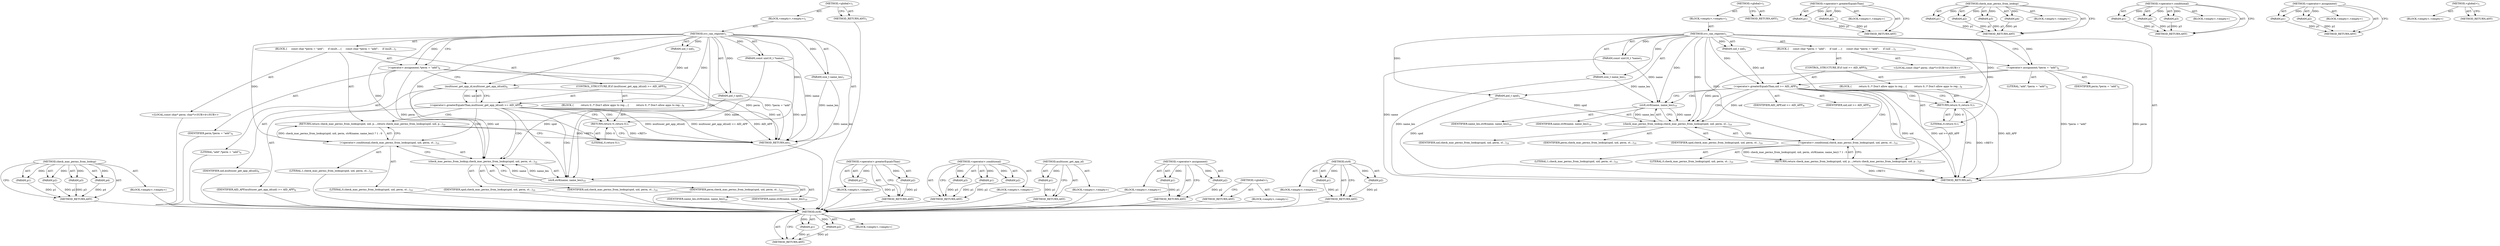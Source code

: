 digraph "str8" {
vulnerable_88 [label=<(METHOD,str8)>];
vulnerable_89 [label=<(PARAM,p1)>];
vulnerable_90 [label=<(PARAM,p2)>];
vulnerable_91 [label=<(BLOCK,&lt;empty&gt;,&lt;empty&gt;)>];
vulnerable_92 [label=<(METHOD_RETURN,ANY)>];
vulnerable_6 [label=<(METHOD,&lt;global&gt;)<SUB>1</SUB>>];
vulnerable_7 [label=<(BLOCK,&lt;empty&gt;,&lt;empty&gt;)<SUB>1</SUB>>];
vulnerable_8 [label=<(METHOD,svc_can_register)<SUB>1</SUB>>];
vulnerable_9 [label=<(PARAM,const uint16_t *name)<SUB>1</SUB>>];
vulnerable_10 [label=<(PARAM,size_t name_len)<SUB>1</SUB>>];
vulnerable_11 [label=<(PARAM,pid_t spid)<SUB>1</SUB>>];
vulnerable_12 [label=<(PARAM,uid_t uid)<SUB>1</SUB>>];
vulnerable_13 [label=<(BLOCK,{
     const char *perm = &quot;add&quot;;
 
    if (uid ...,{
     const char *perm = &quot;add&quot;;
 
    if (uid ...)<SUB>3</SUB>>];
vulnerable_14 [label="<(LOCAL,const char* perm: char*)<SUB>4</SUB>>"];
vulnerable_15 [label=<(&lt;operator&gt;.assignment,*perm = &quot;add&quot;)<SUB>4</SUB>>];
vulnerable_16 [label=<(IDENTIFIER,perm,*perm = &quot;add&quot;)<SUB>4</SUB>>];
vulnerable_17 [label=<(LITERAL,&quot;add&quot;,*perm = &quot;add&quot;)<SUB>4</SUB>>];
vulnerable_18 [label=<(CONTROL_STRUCTURE,IF,if (uid &gt;= AID_APP))<SUB>6</SUB>>];
vulnerable_19 [label=<(&lt;operator&gt;.greaterEqualsThan,uid &gt;= AID_APP)<SUB>6</SUB>>];
vulnerable_20 [label=<(IDENTIFIER,uid,uid &gt;= AID_APP)<SUB>6</SUB>>];
vulnerable_21 [label=<(IDENTIFIER,AID_APP,uid &gt;= AID_APP)<SUB>6</SUB>>];
vulnerable_22 [label=<(BLOCK,{
         return 0; /* Don't allow apps to reg...,{
         return 0; /* Don't allow apps to reg...)<SUB>6</SUB>>];
vulnerable_23 [label=<(RETURN,return 0;,return 0;)<SUB>7</SUB>>];
vulnerable_24 [label=<(LITERAL,0,return 0;)<SUB>7</SUB>>];
vulnerable_25 [label=<(RETURN,return check_mac_perms_from_lookup(spid, uid, p...,return check_mac_perms_from_lookup(spid, uid, p...)<SUB>10</SUB>>];
vulnerable_26 [label=<(&lt;operator&gt;.conditional,check_mac_perms_from_lookup(spid, uid, perm, st...)<SUB>10</SUB>>];
vulnerable_27 [label=<(check_mac_perms_from_lookup,check_mac_perms_from_lookup(spid, uid, perm, st...)<SUB>10</SUB>>];
vulnerable_28 [label=<(IDENTIFIER,spid,check_mac_perms_from_lookup(spid, uid, perm, st...)<SUB>10</SUB>>];
vulnerable_29 [label=<(IDENTIFIER,uid,check_mac_perms_from_lookup(spid, uid, perm, st...)<SUB>10</SUB>>];
vulnerable_30 [label=<(IDENTIFIER,perm,check_mac_perms_from_lookup(spid, uid, perm, st...)<SUB>10</SUB>>];
vulnerable_31 [label=<(str8,str8(name, name_len))<SUB>10</SUB>>];
vulnerable_32 [label=<(IDENTIFIER,name,str8(name, name_len))<SUB>10</SUB>>];
vulnerable_33 [label=<(IDENTIFIER,name_len,str8(name, name_len))<SUB>10</SUB>>];
vulnerable_34 [label=<(LITERAL,1,check_mac_perms_from_lookup(spid, uid, perm, st...)<SUB>10</SUB>>];
vulnerable_35 [label=<(LITERAL,0,check_mac_perms_from_lookup(spid, uid, perm, st...)<SUB>10</SUB>>];
vulnerable_36 [label=<(METHOD_RETURN,int)<SUB>1</SUB>>];
vulnerable_38 [label=<(METHOD_RETURN,ANY)<SUB>1</SUB>>];
vulnerable_70 [label=<(METHOD,&lt;operator&gt;.greaterEqualsThan)>];
vulnerable_71 [label=<(PARAM,p1)>];
vulnerable_72 [label=<(PARAM,p2)>];
vulnerable_73 [label=<(BLOCK,&lt;empty&gt;,&lt;empty&gt;)>];
vulnerable_74 [label=<(METHOD_RETURN,ANY)>];
vulnerable_81 [label=<(METHOD,check_mac_perms_from_lookup)>];
vulnerable_82 [label=<(PARAM,p1)>];
vulnerable_83 [label=<(PARAM,p2)>];
vulnerable_84 [label=<(PARAM,p3)>];
vulnerable_85 [label=<(PARAM,p4)>];
vulnerable_86 [label=<(BLOCK,&lt;empty&gt;,&lt;empty&gt;)>];
vulnerable_87 [label=<(METHOD_RETURN,ANY)>];
vulnerable_75 [label=<(METHOD,&lt;operator&gt;.conditional)>];
vulnerable_76 [label=<(PARAM,p1)>];
vulnerable_77 [label=<(PARAM,p2)>];
vulnerable_78 [label=<(PARAM,p3)>];
vulnerable_79 [label=<(BLOCK,&lt;empty&gt;,&lt;empty&gt;)>];
vulnerable_80 [label=<(METHOD_RETURN,ANY)>];
vulnerable_65 [label=<(METHOD,&lt;operator&gt;.assignment)>];
vulnerable_66 [label=<(PARAM,p1)>];
vulnerable_67 [label=<(PARAM,p2)>];
vulnerable_68 [label=<(BLOCK,&lt;empty&gt;,&lt;empty&gt;)>];
vulnerable_69 [label=<(METHOD_RETURN,ANY)>];
vulnerable_59 [label=<(METHOD,&lt;global&gt;)<SUB>1</SUB>>];
vulnerable_60 [label=<(BLOCK,&lt;empty&gt;,&lt;empty&gt;)>];
vulnerable_61 [label=<(METHOD_RETURN,ANY)>];
fixed_86 [label=<(METHOD,check_mac_perms_from_lookup)>];
fixed_87 [label=<(PARAM,p1)>];
fixed_88 [label=<(PARAM,p2)>];
fixed_89 [label=<(PARAM,p3)>];
fixed_90 [label=<(PARAM,p4)>];
fixed_91 [label=<(BLOCK,&lt;empty&gt;,&lt;empty&gt;)>];
fixed_92 [label=<(METHOD_RETURN,ANY)>];
fixed_6 [label=<(METHOD,&lt;global&gt;)<SUB>1</SUB>>];
fixed_7 [label=<(BLOCK,&lt;empty&gt;,&lt;empty&gt;)<SUB>1</SUB>>];
fixed_8 [label=<(METHOD,svc_can_register)<SUB>1</SUB>>];
fixed_9 [label=<(PARAM,const uint16_t *name)<SUB>1</SUB>>];
fixed_10 [label=<(PARAM,size_t name_len)<SUB>1</SUB>>];
fixed_11 [label=<(PARAM,pid_t spid)<SUB>1</SUB>>];
fixed_12 [label=<(PARAM,uid_t uid)<SUB>1</SUB>>];
fixed_13 [label=<(BLOCK,{
     const char *perm = &quot;add&quot;;
 
    if (mult...,{
     const char *perm = &quot;add&quot;;
 
    if (mult...)<SUB>3</SUB>>];
fixed_14 [label="<(LOCAL,const char* perm: char*)<SUB>4</SUB>>"];
fixed_15 [label=<(&lt;operator&gt;.assignment,*perm = &quot;add&quot;)<SUB>4</SUB>>];
fixed_16 [label=<(IDENTIFIER,perm,*perm = &quot;add&quot;)<SUB>4</SUB>>];
fixed_17 [label=<(LITERAL,&quot;add&quot;,*perm = &quot;add&quot;)<SUB>4</SUB>>];
fixed_18 [label=<(CONTROL_STRUCTURE,IF,if (multiuser_get_app_id(uid) &gt;= AID_APP))<SUB>6</SUB>>];
fixed_19 [label=<(&lt;operator&gt;.greaterEqualsThan,multiuser_get_app_id(uid) &gt;= AID_APP)<SUB>6</SUB>>];
fixed_20 [label=<(multiuser_get_app_id,multiuser_get_app_id(uid))<SUB>6</SUB>>];
fixed_21 [label=<(IDENTIFIER,uid,multiuser_get_app_id(uid))<SUB>6</SUB>>];
fixed_22 [label=<(IDENTIFIER,AID_APP,multiuser_get_app_id(uid) &gt;= AID_APP)<SUB>6</SUB>>];
fixed_23 [label=<(BLOCK,{
         return 0; /* Don't allow apps to reg...,{
         return 0; /* Don't allow apps to reg...)<SUB>6</SUB>>];
fixed_24 [label=<(RETURN,return 0;,return 0;)<SUB>7</SUB>>];
fixed_25 [label=<(LITERAL,0,return 0;)<SUB>7</SUB>>];
fixed_26 [label=<(RETURN,return check_mac_perms_from_lookup(spid, uid, p...,return check_mac_perms_from_lookup(spid, uid, p...)<SUB>10</SUB>>];
fixed_27 [label=<(&lt;operator&gt;.conditional,check_mac_perms_from_lookup(spid, uid, perm, st...)<SUB>10</SUB>>];
fixed_28 [label=<(check_mac_perms_from_lookup,check_mac_perms_from_lookup(spid, uid, perm, st...)<SUB>10</SUB>>];
fixed_29 [label=<(IDENTIFIER,spid,check_mac_perms_from_lookup(spid, uid, perm, st...)<SUB>10</SUB>>];
fixed_30 [label=<(IDENTIFIER,uid,check_mac_perms_from_lookup(spid, uid, perm, st...)<SUB>10</SUB>>];
fixed_31 [label=<(IDENTIFIER,perm,check_mac_perms_from_lookup(spid, uid, perm, st...)<SUB>10</SUB>>];
fixed_32 [label=<(str8,str8(name, name_len))<SUB>10</SUB>>];
fixed_33 [label=<(IDENTIFIER,name,str8(name, name_len))<SUB>10</SUB>>];
fixed_34 [label=<(IDENTIFIER,name_len,str8(name, name_len))<SUB>10</SUB>>];
fixed_35 [label=<(LITERAL,1,check_mac_perms_from_lookup(spid, uid, perm, st...)<SUB>10</SUB>>];
fixed_36 [label=<(LITERAL,0,check_mac_perms_from_lookup(spid, uid, perm, st...)<SUB>10</SUB>>];
fixed_37 [label=<(METHOD_RETURN,int)<SUB>1</SUB>>];
fixed_39 [label=<(METHOD_RETURN,ANY)<SUB>1</SUB>>];
fixed_71 [label=<(METHOD,&lt;operator&gt;.greaterEqualsThan)>];
fixed_72 [label=<(PARAM,p1)>];
fixed_73 [label=<(PARAM,p2)>];
fixed_74 [label=<(BLOCK,&lt;empty&gt;,&lt;empty&gt;)>];
fixed_75 [label=<(METHOD_RETURN,ANY)>];
fixed_80 [label=<(METHOD,&lt;operator&gt;.conditional)>];
fixed_81 [label=<(PARAM,p1)>];
fixed_82 [label=<(PARAM,p2)>];
fixed_83 [label=<(PARAM,p3)>];
fixed_84 [label=<(BLOCK,&lt;empty&gt;,&lt;empty&gt;)>];
fixed_85 [label=<(METHOD_RETURN,ANY)>];
fixed_76 [label=<(METHOD,multiuser_get_app_id)>];
fixed_77 [label=<(PARAM,p1)>];
fixed_78 [label=<(BLOCK,&lt;empty&gt;,&lt;empty&gt;)>];
fixed_79 [label=<(METHOD_RETURN,ANY)>];
fixed_66 [label=<(METHOD,&lt;operator&gt;.assignment)>];
fixed_67 [label=<(PARAM,p1)>];
fixed_68 [label=<(PARAM,p2)>];
fixed_69 [label=<(BLOCK,&lt;empty&gt;,&lt;empty&gt;)>];
fixed_70 [label=<(METHOD_RETURN,ANY)>];
fixed_60 [label=<(METHOD,&lt;global&gt;)<SUB>1</SUB>>];
fixed_61 [label=<(BLOCK,&lt;empty&gt;,&lt;empty&gt;)>];
fixed_62 [label=<(METHOD_RETURN,ANY)>];
fixed_93 [label=<(METHOD,str8)>];
fixed_94 [label=<(PARAM,p1)>];
fixed_95 [label=<(PARAM,p2)>];
fixed_96 [label=<(BLOCK,&lt;empty&gt;,&lt;empty&gt;)>];
fixed_97 [label=<(METHOD_RETURN,ANY)>];
vulnerable_88 -> vulnerable_89  [key=0, label="AST: "];
vulnerable_88 -> vulnerable_89  [key=1, label="DDG: "];
vulnerable_88 -> vulnerable_91  [key=0, label="AST: "];
vulnerable_88 -> vulnerable_90  [key=0, label="AST: "];
vulnerable_88 -> vulnerable_90  [key=1, label="DDG: "];
vulnerable_88 -> vulnerable_92  [key=0, label="AST: "];
vulnerable_88 -> vulnerable_92  [key=1, label="CFG: "];
vulnerable_89 -> vulnerable_92  [key=0, label="DDG: p1"];
vulnerable_90 -> vulnerable_92  [key=0, label="DDG: p2"];
vulnerable_6 -> vulnerable_7  [key=0, label="AST: "];
vulnerable_6 -> vulnerable_38  [key=0, label="AST: "];
vulnerable_6 -> vulnerable_38  [key=1, label="CFG: "];
vulnerable_7 -> vulnerable_8  [key=0, label="AST: "];
vulnerable_8 -> vulnerable_9  [key=0, label="AST: "];
vulnerable_8 -> vulnerable_9  [key=1, label="DDG: "];
vulnerable_8 -> vulnerable_10  [key=0, label="AST: "];
vulnerable_8 -> vulnerable_10  [key=1, label="DDG: "];
vulnerable_8 -> vulnerable_11  [key=0, label="AST: "];
vulnerable_8 -> vulnerable_11  [key=1, label="DDG: "];
vulnerable_8 -> vulnerable_12  [key=0, label="AST: "];
vulnerable_8 -> vulnerable_12  [key=1, label="DDG: "];
vulnerable_8 -> vulnerable_13  [key=0, label="AST: "];
vulnerable_8 -> vulnerable_36  [key=0, label="AST: "];
vulnerable_8 -> vulnerable_15  [key=0, label="CFG: "];
vulnerable_8 -> vulnerable_15  [key=1, label="DDG: "];
vulnerable_8 -> vulnerable_26  [key=0, label="DDG: "];
vulnerable_8 -> vulnerable_19  [key=0, label="DDG: "];
vulnerable_8 -> vulnerable_23  [key=0, label="DDG: "];
vulnerable_8 -> vulnerable_24  [key=0, label="DDG: "];
vulnerable_8 -> vulnerable_27  [key=0, label="DDG: "];
vulnerable_8 -> vulnerable_31  [key=0, label="DDG: "];
vulnerable_9 -> vulnerable_36  [key=0, label="DDG: name"];
vulnerable_9 -> vulnerable_31  [key=0, label="DDG: name"];
vulnerable_10 -> vulnerable_36  [key=0, label="DDG: name_len"];
vulnerable_10 -> vulnerable_31  [key=0, label="DDG: name_len"];
vulnerable_11 -> vulnerable_36  [key=0, label="DDG: spid"];
vulnerable_11 -> vulnerable_27  [key=0, label="DDG: spid"];
vulnerable_12 -> vulnerable_19  [key=0, label="DDG: uid"];
vulnerable_13 -> vulnerable_14  [key=0, label="AST: "];
vulnerable_13 -> vulnerable_15  [key=0, label="AST: "];
vulnerable_13 -> vulnerable_18  [key=0, label="AST: "];
vulnerable_13 -> vulnerable_25  [key=0, label="AST: "];
vulnerable_15 -> vulnerable_16  [key=0, label="AST: "];
vulnerable_15 -> vulnerable_17  [key=0, label="AST: "];
vulnerable_15 -> vulnerable_19  [key=0, label="CFG: "];
vulnerable_15 -> vulnerable_36  [key=0, label="DDG: perm"];
vulnerable_15 -> vulnerable_36  [key=1, label="DDG: *perm = &quot;add&quot;"];
vulnerable_15 -> vulnerable_27  [key=0, label="DDG: perm"];
vulnerable_18 -> vulnerable_19  [key=0, label="AST: "];
vulnerable_18 -> vulnerable_22  [key=0, label="AST: "];
vulnerable_19 -> vulnerable_20  [key=0, label="AST: "];
vulnerable_19 -> vulnerable_21  [key=0, label="AST: "];
vulnerable_19 -> vulnerable_23  [key=0, label="CFG: "];
vulnerable_19 -> vulnerable_23  [key=1, label="CDG: "];
vulnerable_19 -> vulnerable_31  [key=0, label="CFG: "];
vulnerable_19 -> vulnerable_31  [key=1, label="CDG: "];
vulnerable_19 -> vulnerable_36  [key=0, label="DDG: uid"];
vulnerable_19 -> vulnerable_36  [key=1, label="DDG: uid &gt;= AID_APP"];
vulnerable_19 -> vulnerable_36  [key=2, label="DDG: AID_APP"];
vulnerable_19 -> vulnerable_27  [key=0, label="DDG: uid"];
vulnerable_19 -> vulnerable_27  [key=1, label="CDG: "];
vulnerable_19 -> vulnerable_26  [key=0, label="CDG: "];
vulnerable_19 -> vulnerable_25  [key=0, label="CDG: "];
vulnerable_22 -> vulnerable_23  [key=0, label="AST: "];
vulnerable_23 -> vulnerable_24  [key=0, label="AST: "];
vulnerable_23 -> vulnerable_36  [key=0, label="CFG: "];
vulnerable_23 -> vulnerable_36  [key=1, label="DDG: &lt;RET&gt;"];
vulnerable_24 -> vulnerable_23  [key=0, label="DDG: 0"];
vulnerable_25 -> vulnerable_26  [key=0, label="AST: "];
vulnerable_25 -> vulnerable_36  [key=0, label="CFG: "];
vulnerable_25 -> vulnerable_36  [key=1, label="DDG: &lt;RET&gt;"];
vulnerable_26 -> vulnerable_27  [key=0, label="AST: "];
vulnerable_26 -> vulnerable_34  [key=0, label="AST: "];
vulnerable_26 -> vulnerable_35  [key=0, label="AST: "];
vulnerable_26 -> vulnerable_25  [key=0, label="CFG: "];
vulnerable_26 -> vulnerable_25  [key=1, label="DDG: check_mac_perms_from_lookup(spid, uid, perm, str8(name, name_len)) ? 1 : 0"];
vulnerable_27 -> vulnerable_28  [key=0, label="AST: "];
vulnerable_27 -> vulnerable_29  [key=0, label="AST: "];
vulnerable_27 -> vulnerable_30  [key=0, label="AST: "];
vulnerable_27 -> vulnerable_31  [key=0, label="AST: "];
vulnerable_27 -> vulnerable_26  [key=0, label="CFG: "];
vulnerable_31 -> vulnerable_32  [key=0, label="AST: "];
vulnerable_31 -> vulnerable_33  [key=0, label="AST: "];
vulnerable_31 -> vulnerable_27  [key=0, label="CFG: "];
vulnerable_31 -> vulnerable_27  [key=1, label="DDG: name"];
vulnerable_31 -> vulnerable_27  [key=2, label="DDG: name_len"];
vulnerable_70 -> vulnerable_71  [key=0, label="AST: "];
vulnerable_70 -> vulnerable_71  [key=1, label="DDG: "];
vulnerable_70 -> vulnerable_73  [key=0, label="AST: "];
vulnerable_70 -> vulnerable_72  [key=0, label="AST: "];
vulnerable_70 -> vulnerable_72  [key=1, label="DDG: "];
vulnerable_70 -> vulnerable_74  [key=0, label="AST: "];
vulnerable_70 -> vulnerable_74  [key=1, label="CFG: "];
vulnerable_71 -> vulnerable_74  [key=0, label="DDG: p1"];
vulnerable_72 -> vulnerable_74  [key=0, label="DDG: p2"];
vulnerable_81 -> vulnerable_82  [key=0, label="AST: "];
vulnerable_81 -> vulnerable_82  [key=1, label="DDG: "];
vulnerable_81 -> vulnerable_86  [key=0, label="AST: "];
vulnerable_81 -> vulnerable_83  [key=0, label="AST: "];
vulnerable_81 -> vulnerable_83  [key=1, label="DDG: "];
vulnerable_81 -> vulnerable_87  [key=0, label="AST: "];
vulnerable_81 -> vulnerable_87  [key=1, label="CFG: "];
vulnerable_81 -> vulnerable_84  [key=0, label="AST: "];
vulnerable_81 -> vulnerable_84  [key=1, label="DDG: "];
vulnerable_81 -> vulnerable_85  [key=0, label="AST: "];
vulnerable_81 -> vulnerable_85  [key=1, label="DDG: "];
vulnerable_82 -> vulnerable_87  [key=0, label="DDG: p1"];
vulnerable_83 -> vulnerable_87  [key=0, label="DDG: p2"];
vulnerable_84 -> vulnerable_87  [key=0, label="DDG: p3"];
vulnerable_85 -> vulnerable_87  [key=0, label="DDG: p4"];
vulnerable_75 -> vulnerable_76  [key=0, label="AST: "];
vulnerable_75 -> vulnerable_76  [key=1, label="DDG: "];
vulnerable_75 -> vulnerable_79  [key=0, label="AST: "];
vulnerable_75 -> vulnerable_77  [key=0, label="AST: "];
vulnerable_75 -> vulnerable_77  [key=1, label="DDG: "];
vulnerable_75 -> vulnerable_80  [key=0, label="AST: "];
vulnerable_75 -> vulnerable_80  [key=1, label="CFG: "];
vulnerable_75 -> vulnerable_78  [key=0, label="AST: "];
vulnerable_75 -> vulnerable_78  [key=1, label="DDG: "];
vulnerable_76 -> vulnerable_80  [key=0, label="DDG: p1"];
vulnerable_77 -> vulnerable_80  [key=0, label="DDG: p2"];
vulnerable_78 -> vulnerable_80  [key=0, label="DDG: p3"];
vulnerable_65 -> vulnerable_66  [key=0, label="AST: "];
vulnerable_65 -> vulnerable_66  [key=1, label="DDG: "];
vulnerable_65 -> vulnerable_68  [key=0, label="AST: "];
vulnerable_65 -> vulnerable_67  [key=0, label="AST: "];
vulnerable_65 -> vulnerable_67  [key=1, label="DDG: "];
vulnerable_65 -> vulnerable_69  [key=0, label="AST: "];
vulnerable_65 -> vulnerable_69  [key=1, label="CFG: "];
vulnerable_66 -> vulnerable_69  [key=0, label="DDG: p1"];
vulnerable_67 -> vulnerable_69  [key=0, label="DDG: p2"];
vulnerable_59 -> vulnerable_60  [key=0, label="AST: "];
vulnerable_59 -> vulnerable_61  [key=0, label="AST: "];
vulnerable_59 -> vulnerable_61  [key=1, label="CFG: "];
fixed_86 -> fixed_87  [key=0, label="AST: "];
fixed_86 -> fixed_87  [key=1, label="DDG: "];
fixed_86 -> fixed_91  [key=0, label="AST: "];
fixed_86 -> fixed_88  [key=0, label="AST: "];
fixed_86 -> fixed_88  [key=1, label="DDG: "];
fixed_86 -> fixed_92  [key=0, label="AST: "];
fixed_86 -> fixed_92  [key=1, label="CFG: "];
fixed_86 -> fixed_89  [key=0, label="AST: "];
fixed_86 -> fixed_89  [key=1, label="DDG: "];
fixed_86 -> fixed_90  [key=0, label="AST: "];
fixed_86 -> fixed_90  [key=1, label="DDG: "];
fixed_87 -> fixed_92  [key=0, label="DDG: p1"];
fixed_88 -> fixed_92  [key=0, label="DDG: p2"];
fixed_89 -> fixed_92  [key=0, label="DDG: p3"];
fixed_90 -> fixed_92  [key=0, label="DDG: p4"];
fixed_91 -> vulnerable_88  [key=0];
fixed_92 -> vulnerable_88  [key=0];
fixed_6 -> fixed_7  [key=0, label="AST: "];
fixed_6 -> fixed_39  [key=0, label="AST: "];
fixed_6 -> fixed_39  [key=1, label="CFG: "];
fixed_7 -> fixed_8  [key=0, label="AST: "];
fixed_8 -> fixed_9  [key=0, label="AST: "];
fixed_8 -> fixed_9  [key=1, label="DDG: "];
fixed_8 -> fixed_10  [key=0, label="AST: "];
fixed_8 -> fixed_10  [key=1, label="DDG: "];
fixed_8 -> fixed_11  [key=0, label="AST: "];
fixed_8 -> fixed_11  [key=1, label="DDG: "];
fixed_8 -> fixed_12  [key=0, label="AST: "];
fixed_8 -> fixed_12  [key=1, label="DDG: "];
fixed_8 -> fixed_13  [key=0, label="AST: "];
fixed_8 -> fixed_37  [key=0, label="AST: "];
fixed_8 -> fixed_15  [key=0, label="CFG: "];
fixed_8 -> fixed_15  [key=1, label="DDG: "];
fixed_8 -> fixed_27  [key=0, label="DDG: "];
fixed_8 -> fixed_19  [key=0, label="DDG: "];
fixed_8 -> fixed_24  [key=0, label="DDG: "];
fixed_8 -> fixed_20  [key=0, label="DDG: "];
fixed_8 -> fixed_25  [key=0, label="DDG: "];
fixed_8 -> fixed_28  [key=0, label="DDG: "];
fixed_8 -> fixed_32  [key=0, label="DDG: "];
fixed_9 -> fixed_37  [key=0, label="DDG: name"];
fixed_9 -> fixed_32  [key=0, label="DDG: name"];
fixed_10 -> fixed_37  [key=0, label="DDG: name_len"];
fixed_10 -> fixed_32  [key=0, label="DDG: name_len"];
fixed_11 -> fixed_37  [key=0, label="DDG: spid"];
fixed_11 -> fixed_28  [key=0, label="DDG: spid"];
fixed_12 -> fixed_20  [key=0, label="DDG: uid"];
fixed_13 -> fixed_14  [key=0, label="AST: "];
fixed_13 -> fixed_15  [key=0, label="AST: "];
fixed_13 -> fixed_18  [key=0, label="AST: "];
fixed_13 -> fixed_26  [key=0, label="AST: "];
fixed_14 -> vulnerable_88  [key=0];
fixed_15 -> fixed_16  [key=0, label="AST: "];
fixed_15 -> fixed_17  [key=0, label="AST: "];
fixed_15 -> fixed_20  [key=0, label="CFG: "];
fixed_15 -> fixed_37  [key=0, label="DDG: perm"];
fixed_15 -> fixed_37  [key=1, label="DDG: *perm = &quot;add&quot;"];
fixed_15 -> fixed_28  [key=0, label="DDG: perm"];
fixed_16 -> vulnerable_88  [key=0];
fixed_17 -> vulnerable_88  [key=0];
fixed_18 -> fixed_19  [key=0, label="AST: "];
fixed_18 -> fixed_23  [key=0, label="AST: "];
fixed_19 -> fixed_20  [key=0, label="AST: "];
fixed_19 -> fixed_22  [key=0, label="AST: "];
fixed_19 -> fixed_24  [key=0, label="CFG: "];
fixed_19 -> fixed_24  [key=1, label="CDG: "];
fixed_19 -> fixed_32  [key=0, label="CFG: "];
fixed_19 -> fixed_32  [key=1, label="CDG: "];
fixed_19 -> fixed_37  [key=0, label="DDG: multiuser_get_app_id(uid)"];
fixed_19 -> fixed_37  [key=1, label="DDG: multiuser_get_app_id(uid) &gt;= AID_APP"];
fixed_19 -> fixed_37  [key=2, label="DDG: AID_APP"];
fixed_19 -> fixed_26  [key=0, label="CDG: "];
fixed_19 -> fixed_28  [key=0, label="CDG: "];
fixed_19 -> fixed_27  [key=0, label="CDG: "];
fixed_20 -> fixed_21  [key=0, label="AST: "];
fixed_20 -> fixed_19  [key=0, label="CFG: "];
fixed_20 -> fixed_19  [key=1, label="DDG: uid"];
fixed_20 -> fixed_37  [key=0, label="DDG: uid"];
fixed_20 -> fixed_28  [key=0, label="DDG: uid"];
fixed_21 -> vulnerable_88  [key=0];
fixed_22 -> vulnerable_88  [key=0];
fixed_23 -> fixed_24  [key=0, label="AST: "];
fixed_24 -> fixed_25  [key=0, label="AST: "];
fixed_24 -> fixed_37  [key=0, label="CFG: "];
fixed_24 -> fixed_37  [key=1, label="DDG: &lt;RET&gt;"];
fixed_25 -> fixed_24  [key=0, label="DDG: 0"];
fixed_26 -> fixed_27  [key=0, label="AST: "];
fixed_26 -> fixed_37  [key=0, label="CFG: "];
fixed_26 -> fixed_37  [key=1, label="DDG: &lt;RET&gt;"];
fixed_27 -> fixed_28  [key=0, label="AST: "];
fixed_27 -> fixed_35  [key=0, label="AST: "];
fixed_27 -> fixed_36  [key=0, label="AST: "];
fixed_27 -> fixed_26  [key=0, label="CFG: "];
fixed_27 -> fixed_26  [key=1, label="DDG: check_mac_perms_from_lookup(spid, uid, perm, str8(name, name_len)) ? 1 : 0"];
fixed_28 -> fixed_29  [key=0, label="AST: "];
fixed_28 -> fixed_30  [key=0, label="AST: "];
fixed_28 -> fixed_31  [key=0, label="AST: "];
fixed_28 -> fixed_32  [key=0, label="AST: "];
fixed_28 -> fixed_27  [key=0, label="CFG: "];
fixed_29 -> vulnerable_88  [key=0];
fixed_30 -> vulnerable_88  [key=0];
fixed_31 -> vulnerable_88  [key=0];
fixed_32 -> fixed_33  [key=0, label="AST: "];
fixed_32 -> fixed_34  [key=0, label="AST: "];
fixed_32 -> fixed_28  [key=0, label="CFG: "];
fixed_32 -> fixed_28  [key=1, label="DDG: name"];
fixed_32 -> fixed_28  [key=2, label="DDG: name_len"];
fixed_33 -> vulnerable_88  [key=0];
fixed_34 -> vulnerable_88  [key=0];
fixed_35 -> vulnerable_88  [key=0];
fixed_36 -> vulnerable_88  [key=0];
fixed_37 -> vulnerable_88  [key=0];
fixed_39 -> vulnerable_88  [key=0];
fixed_71 -> fixed_72  [key=0, label="AST: "];
fixed_71 -> fixed_72  [key=1, label="DDG: "];
fixed_71 -> fixed_74  [key=0, label="AST: "];
fixed_71 -> fixed_73  [key=0, label="AST: "];
fixed_71 -> fixed_73  [key=1, label="DDG: "];
fixed_71 -> fixed_75  [key=0, label="AST: "];
fixed_71 -> fixed_75  [key=1, label="CFG: "];
fixed_72 -> fixed_75  [key=0, label="DDG: p1"];
fixed_73 -> fixed_75  [key=0, label="DDG: p2"];
fixed_74 -> vulnerable_88  [key=0];
fixed_75 -> vulnerable_88  [key=0];
fixed_80 -> fixed_81  [key=0, label="AST: "];
fixed_80 -> fixed_81  [key=1, label="DDG: "];
fixed_80 -> fixed_84  [key=0, label="AST: "];
fixed_80 -> fixed_82  [key=0, label="AST: "];
fixed_80 -> fixed_82  [key=1, label="DDG: "];
fixed_80 -> fixed_85  [key=0, label="AST: "];
fixed_80 -> fixed_85  [key=1, label="CFG: "];
fixed_80 -> fixed_83  [key=0, label="AST: "];
fixed_80 -> fixed_83  [key=1, label="DDG: "];
fixed_81 -> fixed_85  [key=0, label="DDG: p1"];
fixed_82 -> fixed_85  [key=0, label="DDG: p2"];
fixed_83 -> fixed_85  [key=0, label="DDG: p3"];
fixed_84 -> vulnerable_88  [key=0];
fixed_85 -> vulnerable_88  [key=0];
fixed_76 -> fixed_77  [key=0, label="AST: "];
fixed_76 -> fixed_77  [key=1, label="DDG: "];
fixed_76 -> fixed_78  [key=0, label="AST: "];
fixed_76 -> fixed_79  [key=0, label="AST: "];
fixed_76 -> fixed_79  [key=1, label="CFG: "];
fixed_77 -> fixed_79  [key=0, label="DDG: p1"];
fixed_78 -> vulnerable_88  [key=0];
fixed_79 -> vulnerable_88  [key=0];
fixed_66 -> fixed_67  [key=0, label="AST: "];
fixed_66 -> fixed_67  [key=1, label="DDG: "];
fixed_66 -> fixed_69  [key=0, label="AST: "];
fixed_66 -> fixed_68  [key=0, label="AST: "];
fixed_66 -> fixed_68  [key=1, label="DDG: "];
fixed_66 -> fixed_70  [key=0, label="AST: "];
fixed_66 -> fixed_70  [key=1, label="CFG: "];
fixed_67 -> fixed_70  [key=0, label="DDG: p1"];
fixed_68 -> fixed_70  [key=0, label="DDG: p2"];
fixed_69 -> vulnerable_88  [key=0];
fixed_70 -> vulnerable_88  [key=0];
fixed_60 -> fixed_61  [key=0, label="AST: "];
fixed_60 -> fixed_62  [key=0, label="AST: "];
fixed_60 -> fixed_62  [key=1, label="CFG: "];
fixed_61 -> vulnerable_88  [key=0];
fixed_62 -> vulnerable_88  [key=0];
fixed_93 -> fixed_94  [key=0, label="AST: "];
fixed_93 -> fixed_94  [key=1, label="DDG: "];
fixed_93 -> fixed_96  [key=0, label="AST: "];
fixed_93 -> fixed_95  [key=0, label="AST: "];
fixed_93 -> fixed_95  [key=1, label="DDG: "];
fixed_93 -> fixed_97  [key=0, label="AST: "];
fixed_93 -> fixed_97  [key=1, label="CFG: "];
fixed_94 -> fixed_97  [key=0, label="DDG: p1"];
fixed_95 -> fixed_97  [key=0, label="DDG: p2"];
fixed_96 -> vulnerable_88  [key=0];
fixed_97 -> vulnerable_88  [key=0];
}
